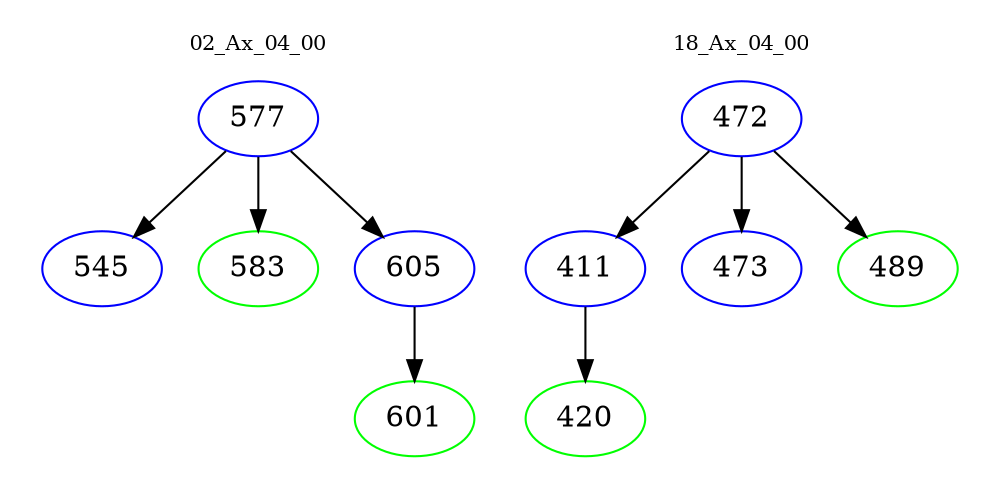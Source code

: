 digraph{
subgraph cluster_0 {
color = white
label = "02_Ax_04_00";
fontsize=10;
T0_577 [label="577", color="blue"]
T0_577 -> T0_545 [color="black"]
T0_545 [label="545", color="blue"]
T0_577 -> T0_583 [color="black"]
T0_583 [label="583", color="green"]
T0_577 -> T0_605 [color="black"]
T0_605 [label="605", color="blue"]
T0_605 -> T0_601 [color="black"]
T0_601 [label="601", color="green"]
}
subgraph cluster_1 {
color = white
label = "18_Ax_04_00";
fontsize=10;
T1_472 [label="472", color="blue"]
T1_472 -> T1_411 [color="black"]
T1_411 [label="411", color="blue"]
T1_411 -> T1_420 [color="black"]
T1_420 [label="420", color="green"]
T1_472 -> T1_473 [color="black"]
T1_473 [label="473", color="blue"]
T1_472 -> T1_489 [color="black"]
T1_489 [label="489", color="green"]
}
}
